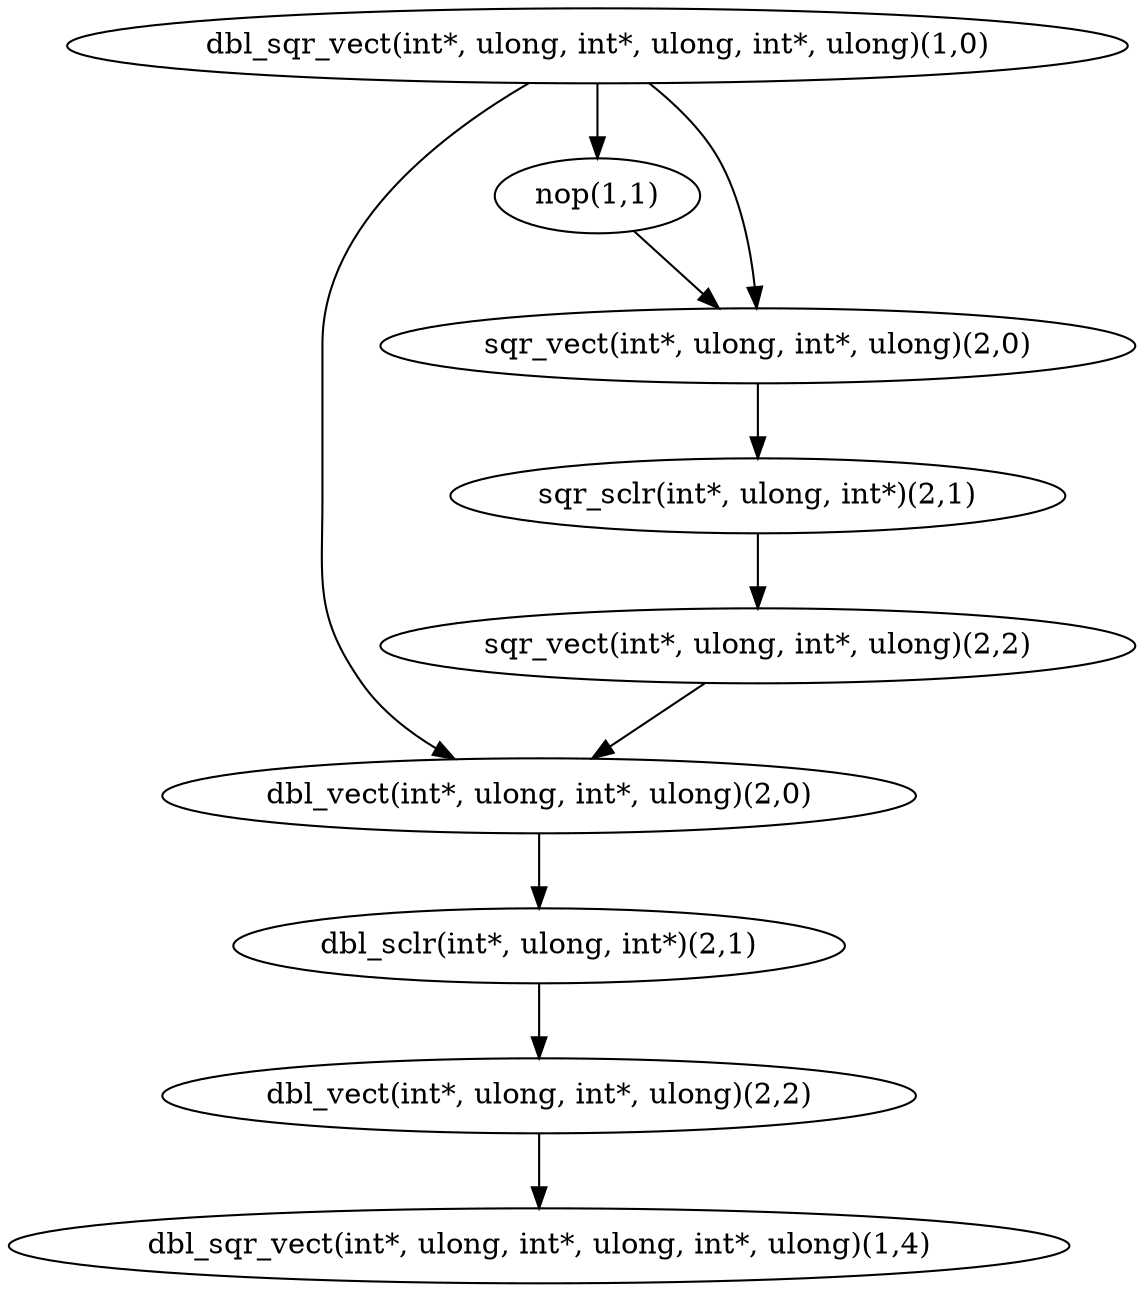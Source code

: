 strict digraph {
	"sqr_vect(int*, ulong, int*, ulong)(2,2)" ;
	"sqr_sclr(int*, ulong, int*)(2,1)" ;
	"dbl_sqr_vect(int*, ulong, int*, ulong, int*, ulong)(1,0)" ;
	"dbl_sqr_vect(int*, ulong, int*, ulong, int*, ulong)(1,4)" ;
	"dbl_vect(int*, ulong, int*, ulong)(2,0)" ;
	"dbl_vect(int*, ulong, int*, ulong)(2,2)" ;
	"nop(1,1)" ;
	"sqr_vect(int*, ulong, int*, ulong)(2,0)" ;
	"dbl_sclr(int*, ulong, int*)(2,1)" ;

	"dbl_vect(int*, ulong, int*, ulong)(2,2)" -> "dbl_sqr_vect(int*, ulong, int*, ulong, int*, ulong)(1,4)" ;
	"nop(1,1)" -> "sqr_vect(int*, ulong, int*, ulong)(2,0)" ;
	"dbl_vect(int*, ulong, int*, ulong)(2,0)" -> "dbl_sclr(int*, ulong, int*)(2,1)" ;
	"dbl_sclr(int*, ulong, int*)(2,1)" -> "dbl_vect(int*, ulong, int*, ulong)(2,2)" ;
	"dbl_sqr_vect(int*, ulong, int*, ulong, int*, ulong)(1,0)" -> "nop(1,1)" ;
	"dbl_sqr_vect(int*, ulong, int*, ulong, int*, ulong)(1,0)" -> "dbl_vect(int*, ulong, int*, ulong)(2,0)" ;
	"dbl_sqr_vect(int*, ulong, int*, ulong, int*, ulong)(1,0)" -> "sqr_vect(int*, ulong, int*, ulong)(2,0)" ;
	"sqr_vect(int*, ulong, int*, ulong)(2,0)" -> "sqr_sclr(int*, ulong, int*)(2,1)" ;
	"sqr_vect(int*, ulong, int*, ulong)(2,2)" -> "dbl_vect(int*, ulong, int*, ulong)(2,0)" ;
	"sqr_sclr(int*, ulong, int*)(2,1)" -> "sqr_vect(int*, ulong, int*, ulong)(2,2)" ;
}
